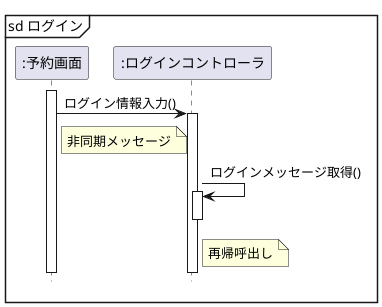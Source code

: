 @startuml 演習4-2_SD_利用者と予約画面
hide footbox
'actor 利用者 as user
participant ":予約画面" as user
participant ":ログインコントローラ" as reserve
mainframe sd ログイン
activate user
user -> reserve:ログイン情報入力()
note right of user : 非同期メッセージ
activate reserve
reserve -> reserve:ログインメッセージ取得()
activate reserve
note right of reserve : 再帰呼出し
deactivate reserve


@enduml